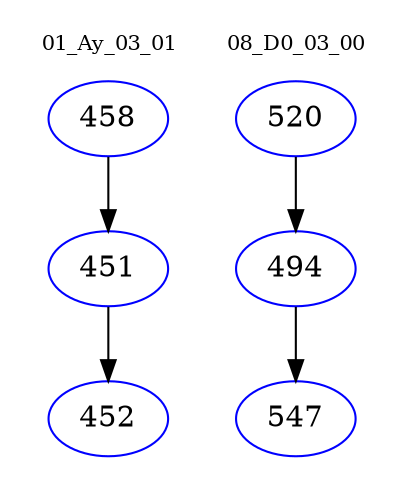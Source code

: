 digraph{
subgraph cluster_0 {
color = white
label = "01_Ay_03_01";
fontsize=10;
T0_458 [label="458", color="blue"]
T0_458 -> T0_451 [color="black"]
T0_451 [label="451", color="blue"]
T0_451 -> T0_452 [color="black"]
T0_452 [label="452", color="blue"]
}
subgraph cluster_1 {
color = white
label = "08_D0_03_00";
fontsize=10;
T1_520 [label="520", color="blue"]
T1_520 -> T1_494 [color="black"]
T1_494 [label="494", color="blue"]
T1_494 -> T1_547 [color="black"]
T1_547 [label="547", color="blue"]
}
}
